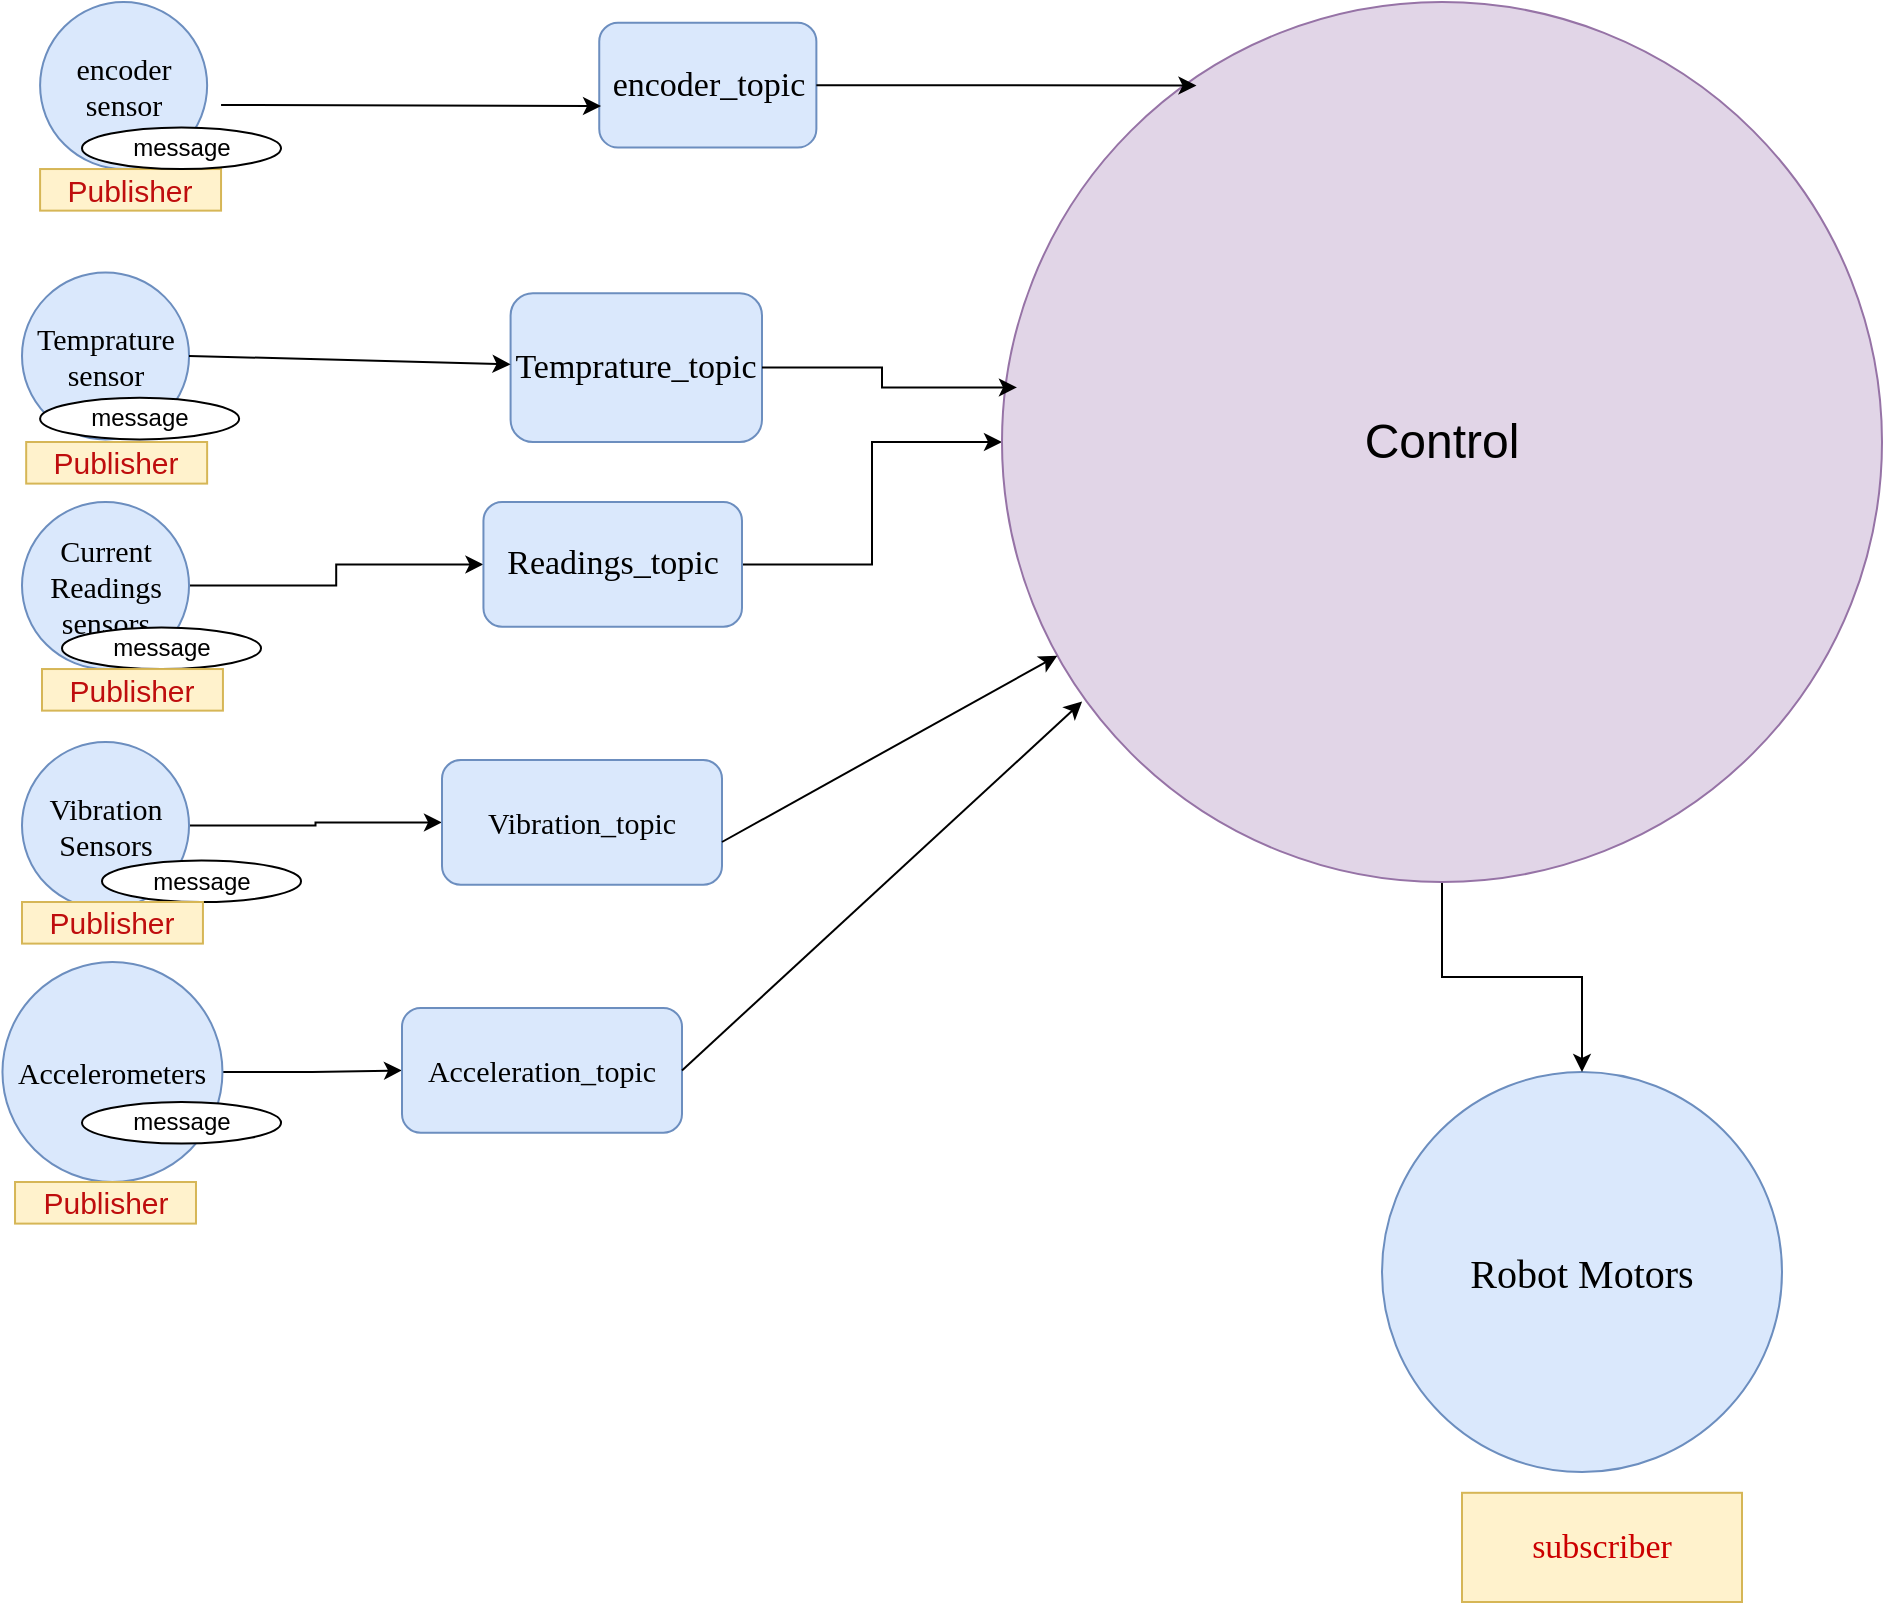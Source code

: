 <mxfile version="24.7.6">
  <diagram id="C5RBs43oDa-KdzZeNtuy" name="Page-1">
    <mxGraphModel dx="2100" dy="1162" grid="1" gridSize="10" guides="1" tooltips="1" connect="1" arrows="1" fold="1" page="1" pageScale="1" pageWidth="827" pageHeight="1169" math="0" shadow="0">
      <root>
        <mxCell id="WIyWlLk6GJQsqaUBKTNV-0" />
        <mxCell id="WIyWlLk6GJQsqaUBKTNV-1" parent="WIyWlLk6GJQsqaUBKTNV-0" />
        <mxCell id="_LUNVOAvk6cnaFEgm021-16" value="Robot Motors" style="ellipse;whiteSpace=wrap;html=1;aspect=fixed;fontFamily=Times New Roman;fontSize=20;fillColor=#dae8fc;strokeColor=#6c8ebf;" parent="WIyWlLk6GJQsqaUBKTNV-1" vertex="1">
          <mxGeometry x="750" y="585" width="200" height="200" as="geometry" />
        </mxCell>
        <mxCell id="_LUNVOAvk6cnaFEgm021-20" value="subscriber" style="rounded=0;whiteSpace=wrap;html=1;fontFamily=Times New Roman;fontSize=17;fillColor=#fff2cc;strokeColor=#d6b656;fontColor=#CC0000;" parent="WIyWlLk6GJQsqaUBKTNV-1" vertex="1">
          <mxGeometry x="790" y="795.4" width="140" height="54.6" as="geometry" />
        </mxCell>
        <mxCell id="uRggoZyK75skg75SPxrR-12" value="" style="group" vertex="1" connectable="0" parent="WIyWlLk6GJQsqaUBKTNV-1">
          <mxGeometry x="70" y="50" width="570" height="260" as="geometry" />
        </mxCell>
        <mxCell id="_LUNVOAvk6cnaFEgm021-1" value="encoder sensor" style="ellipse;whiteSpace=wrap;html=1;aspect=fixed;fontFamily=Times New Roman;fontSize=15;fillColor=#dae8fc;strokeColor=#6c8ebf;" parent="uRggoZyK75skg75SPxrR-12" vertex="1">
          <mxGeometry x="9.048" width="83.516" height="83.516" as="geometry" />
        </mxCell>
        <mxCell id="_LUNVOAvk6cnaFEgm021-3" value="Publisher" style="text;html=1;align=center;verticalAlign=middle;whiteSpace=wrap;rounded=0;fontSize=15;fillColor=#fff2cc;strokeColor=#d6b656;fontColor=#bf0d0d;" parent="uRggoZyK75skg75SPxrR-12" vertex="1">
          <mxGeometry x="9.045" y="83.52" width="90.476" height="20.8" as="geometry" />
        </mxCell>
        <mxCell id="_LUNVOAvk6cnaFEgm021-4" value="message" style="ellipse;whiteSpace=wrap;html=1;" parent="uRggoZyK75skg75SPxrR-12" vertex="1">
          <mxGeometry x="29.995" y="62.72" width="99.524" height="20.8" as="geometry" />
        </mxCell>
        <mxCell id="_LUNVOAvk6cnaFEgm021-7" value="encoder_topic" style="rounded=1;whiteSpace=wrap;html=1;fontFamily=Times New Roman;fontSize=17;fillColor=#dae8fc;strokeColor=#6c8ebf;" parent="uRggoZyK75skg75SPxrR-12" vertex="1">
          <mxGeometry x="288.619" y="10.4" width="108.571" height="62.4" as="geometry" />
        </mxCell>
        <mxCell id="uRggoZyK75skg75SPxrR-0" value="" style="endArrow=classic;html=1;rounded=0;" edge="1" parent="uRggoZyK75skg75SPxrR-12">
          <mxGeometry relative="1" as="geometry">
            <mxPoint x="99.524" y="51.48" as="sourcePoint" />
            <mxPoint x="289.524" y="52" as="targetPoint" />
          </mxGeometry>
        </mxCell>
        <mxCell id="uRggoZyK75skg75SPxrR-5" value="Temprature sensor" style="ellipse;whiteSpace=wrap;html=1;aspect=fixed;fontFamily=Times New Roman;fontSize=15;fillColor=#dae8fc;strokeColor=#6c8ebf;" vertex="1" parent="uRggoZyK75skg75SPxrR-12">
          <mxGeometry y="135.2" width="83.516" height="83.516" as="geometry" />
        </mxCell>
        <mxCell id="uRggoZyK75skg75SPxrR-6" value="message" style="ellipse;whiteSpace=wrap;html=1;" vertex="1" parent="uRggoZyK75skg75SPxrR-12">
          <mxGeometry x="9.044" y="197.92" width="99.524" height="20.8" as="geometry" />
        </mxCell>
        <mxCell id="uRggoZyK75skg75SPxrR-7" value="Publisher" style="text;html=1;align=center;verticalAlign=middle;whiteSpace=wrap;rounded=0;fontSize=15;fillColor=#fff2cc;strokeColor=#d6b656;fontColor=#bf0d0d;" vertex="1" parent="uRggoZyK75skg75SPxrR-12">
          <mxGeometry x="2.09" y="220.0" width="90.476" height="20.8" as="geometry" />
        </mxCell>
        <mxCell id="uRggoZyK75skg75SPxrR-8" value="Temprature_topic" style="rounded=1;whiteSpace=wrap;html=1;fontFamily=Times New Roman;fontSize=17;fillColor=#dae8fc;strokeColor=#6c8ebf;" vertex="1" parent="uRggoZyK75skg75SPxrR-12">
          <mxGeometry x="244.29" y="145.6" width="125.71" height="74.4" as="geometry" />
        </mxCell>
        <mxCell id="uRggoZyK75skg75SPxrR-10" value="" style="endArrow=classic;html=1;rounded=0;exitX=1;exitY=0.5;exitDx=0;exitDy=0;" edge="1" parent="uRggoZyK75skg75SPxrR-12" source="uRggoZyK75skg75SPxrR-5" target="uRggoZyK75skg75SPxrR-8">
          <mxGeometry width="50" height="50" relative="1" as="geometry">
            <mxPoint x="108.571" y="197.6" as="sourcePoint" />
            <mxPoint x="153.81" y="145.6" as="targetPoint" />
          </mxGeometry>
        </mxCell>
        <mxCell id="uRggoZyK75skg75SPxrR-33" style="edgeStyle=orthogonalEdgeStyle;rounded=0;orthogonalLoop=1;jettySize=auto;html=1;exitX=1;exitY=0.5;exitDx=0;exitDy=0;entryX=0;entryY=0.5;entryDx=0;entryDy=0;" edge="1" parent="WIyWlLk6GJQsqaUBKTNV-1" source="uRggoZyK75skg75SPxrR-13" target="uRggoZyK75skg75SPxrR-32">
          <mxGeometry relative="1" as="geometry" />
        </mxCell>
        <mxCell id="uRggoZyK75skg75SPxrR-13" value="Current Readings sensors" style="ellipse;whiteSpace=wrap;html=1;aspect=fixed;fontFamily=Times New Roman;fontSize=15;fillColor=#dae8fc;strokeColor=#6c8ebf;" vertex="1" parent="WIyWlLk6GJQsqaUBKTNV-1">
          <mxGeometry x="70" y="300.0" width="83.516" height="83.516" as="geometry" />
        </mxCell>
        <mxCell id="uRggoZyK75skg75SPxrR-15" value="message" style="ellipse;whiteSpace=wrap;html=1;" vertex="1" parent="WIyWlLk6GJQsqaUBKTNV-1">
          <mxGeometry x="89.995" y="362.72" width="99.524" height="20.8" as="geometry" />
        </mxCell>
        <mxCell id="uRggoZyK75skg75SPxrR-16" value="Publisher" style="text;html=1;align=center;verticalAlign=middle;whiteSpace=wrap;rounded=0;fontSize=15;fillColor=#fff2cc;strokeColor=#d6b656;fontColor=#bf0d0d;" vertex="1" parent="WIyWlLk6GJQsqaUBKTNV-1">
          <mxGeometry x="79.995" y="383.52" width="90.476" height="20.8" as="geometry" />
        </mxCell>
        <mxCell id="uRggoZyK75skg75SPxrR-49" style="edgeStyle=orthogonalEdgeStyle;rounded=0;orthogonalLoop=1;jettySize=auto;html=1;exitX=1;exitY=0.5;exitDx=0;exitDy=0;" edge="1" parent="WIyWlLk6GJQsqaUBKTNV-1" source="uRggoZyK75skg75SPxrR-32" target="uRggoZyK75skg75SPxrR-3">
          <mxGeometry relative="1" as="geometry" />
        </mxCell>
        <mxCell id="uRggoZyK75skg75SPxrR-32" value="Readings_topic" style="rounded=1;whiteSpace=wrap;html=1;fontFamily=Times New Roman;fontSize=17;fillColor=#dae8fc;strokeColor=#6c8ebf;" vertex="1" parent="WIyWlLk6GJQsqaUBKTNV-1">
          <mxGeometry x="300.72" y="300" width="129.28" height="62.4" as="geometry" />
        </mxCell>
        <mxCell id="uRggoZyK75skg75SPxrR-41" style="edgeStyle=orthogonalEdgeStyle;rounded=0;orthogonalLoop=1;jettySize=auto;html=1;exitX=1;exitY=0.5;exitDx=0;exitDy=0;" edge="1" parent="WIyWlLk6GJQsqaUBKTNV-1" source="uRggoZyK75skg75SPxrR-35" target="uRggoZyK75skg75SPxrR-40">
          <mxGeometry relative="1" as="geometry" />
        </mxCell>
        <mxCell id="uRggoZyK75skg75SPxrR-35" value="Vibration Sensors" style="ellipse;whiteSpace=wrap;html=1;aspect=fixed;fontFamily=Times New Roman;fontSize=15;fillColor=#dae8fc;strokeColor=#6c8ebf;" vertex="1" parent="WIyWlLk6GJQsqaUBKTNV-1">
          <mxGeometry x="70" y="420.0" width="83.516" height="83.516" as="geometry" />
        </mxCell>
        <mxCell id="uRggoZyK75skg75SPxrR-63" style="edgeStyle=orthogonalEdgeStyle;rounded=0;orthogonalLoop=1;jettySize=auto;html=1;exitX=0.5;exitY=1;exitDx=0;exitDy=0;entryX=0.5;entryY=0;entryDx=0;entryDy=0;" edge="1" parent="WIyWlLk6GJQsqaUBKTNV-1" source="uRggoZyK75skg75SPxrR-3" target="_LUNVOAvk6cnaFEgm021-16">
          <mxGeometry relative="1" as="geometry" />
        </mxCell>
        <mxCell id="uRggoZyK75skg75SPxrR-3" value="Control" style="ellipse;whiteSpace=wrap;html=1;aspect=fixed;fontSize=24;fillColor=#e1d5e7;strokeColor=#9673a6;" vertex="1" parent="WIyWlLk6GJQsqaUBKTNV-1">
          <mxGeometry x="560" y="50" width="440" height="440" as="geometry" />
        </mxCell>
        <mxCell id="uRggoZyK75skg75SPxrR-37" style="edgeStyle=orthogonalEdgeStyle;rounded=0;orthogonalLoop=1;jettySize=auto;html=1;exitX=1;exitY=0.5;exitDx=0;exitDy=0;entryX=0.221;entryY=0.095;entryDx=0;entryDy=0;entryPerimeter=0;" edge="1" parent="WIyWlLk6GJQsqaUBKTNV-1" source="_LUNVOAvk6cnaFEgm021-7" target="uRggoZyK75skg75SPxrR-3">
          <mxGeometry relative="1" as="geometry" />
        </mxCell>
        <mxCell id="uRggoZyK75skg75SPxrR-38" value="message" style="ellipse;whiteSpace=wrap;html=1;" vertex="1" parent="WIyWlLk6GJQsqaUBKTNV-1">
          <mxGeometry x="109.995" y="479.2" width="99.524" height="20.8" as="geometry" />
        </mxCell>
        <mxCell id="uRggoZyK75skg75SPxrR-39" value="Publisher" style="text;html=1;align=center;verticalAlign=middle;whiteSpace=wrap;rounded=0;fontSize=15;fillColor=#fff2cc;strokeColor=#d6b656;fontColor=#bf0d0d;" vertex="1" parent="WIyWlLk6GJQsqaUBKTNV-1">
          <mxGeometry x="69.995" y="500" width="90.476" height="20.8" as="geometry" />
        </mxCell>
        <mxCell id="uRggoZyK75skg75SPxrR-40" value="Vibration_topic" style="rounded=1;whiteSpace=wrap;html=1;fontFamily=Times New Roman;fontSize=15;fillColor=#dae8fc;strokeColor=#6c8ebf;" vertex="1" parent="WIyWlLk6GJQsqaUBKTNV-1">
          <mxGeometry x="280" y="429" width="140" height="62.4" as="geometry" />
        </mxCell>
        <mxCell id="uRggoZyK75skg75SPxrR-48" style="edgeStyle=orthogonalEdgeStyle;rounded=0;orthogonalLoop=1;jettySize=auto;html=1;exitX=1;exitY=0.5;exitDx=0;exitDy=0;entryX=0.017;entryY=0.438;entryDx=0;entryDy=0;entryPerimeter=0;" edge="1" parent="WIyWlLk6GJQsqaUBKTNV-1" source="uRggoZyK75skg75SPxrR-8" target="uRggoZyK75skg75SPxrR-3">
          <mxGeometry relative="1" as="geometry" />
        </mxCell>
        <mxCell id="uRggoZyK75skg75SPxrR-53" value="" style="endArrow=classic;html=1;rounded=0;" edge="1" parent="WIyWlLk6GJQsqaUBKTNV-1" target="uRggoZyK75skg75SPxrR-3">
          <mxGeometry width="50" height="50" relative="1" as="geometry">
            <mxPoint x="420" y="470" as="sourcePoint" />
            <mxPoint x="470" y="420" as="targetPoint" />
          </mxGeometry>
        </mxCell>
        <mxCell id="uRggoZyK75skg75SPxrR-58" style="edgeStyle=orthogonalEdgeStyle;rounded=0;orthogonalLoop=1;jettySize=auto;html=1;exitX=1;exitY=0.5;exitDx=0;exitDy=0;entryX=0;entryY=0.5;entryDx=0;entryDy=0;" edge="1" parent="WIyWlLk6GJQsqaUBKTNV-1" source="uRggoZyK75skg75SPxrR-54" target="uRggoZyK75skg75SPxrR-57">
          <mxGeometry relative="1" as="geometry" />
        </mxCell>
        <mxCell id="uRggoZyK75skg75SPxrR-54" value="Accelerometers" style="ellipse;whiteSpace=wrap;html=1;aspect=fixed;fontFamily=Times New Roman;fontSize=15;fillColor=#dae8fc;strokeColor=#6c8ebf;" vertex="1" parent="WIyWlLk6GJQsqaUBKTNV-1">
          <mxGeometry x="60.23" y="530" width="110" height="110" as="geometry" />
        </mxCell>
        <mxCell id="uRggoZyK75skg75SPxrR-55" value="message" style="ellipse;whiteSpace=wrap;html=1;" vertex="1" parent="WIyWlLk6GJQsqaUBKTNV-1">
          <mxGeometry x="99.995" y="600" width="99.524" height="20.8" as="geometry" />
        </mxCell>
        <mxCell id="uRggoZyK75skg75SPxrR-56" value="Publisher" style="text;html=1;align=center;verticalAlign=middle;whiteSpace=wrap;rounded=0;fontSize=15;fillColor=#fff2cc;strokeColor=#d6b656;fontColor=#bf0d0d;" vertex="1" parent="WIyWlLk6GJQsqaUBKTNV-1">
          <mxGeometry x="66.515" y="640" width="90.476" height="20.8" as="geometry" />
        </mxCell>
        <mxCell id="uRggoZyK75skg75SPxrR-57" value="Acceleration_topic" style="rounded=1;whiteSpace=wrap;html=1;fontFamily=Times New Roman;fontSize=15;fillColor=#dae8fc;strokeColor=#6c8ebf;" vertex="1" parent="WIyWlLk6GJQsqaUBKTNV-1">
          <mxGeometry x="260" y="553" width="140" height="62.4" as="geometry" />
        </mxCell>
        <mxCell id="uRggoZyK75skg75SPxrR-62" value="" style="endArrow=classic;html=1;rounded=0;exitX=1;exitY=0.5;exitDx=0;exitDy=0;entryX=0.091;entryY=0.795;entryDx=0;entryDy=0;entryPerimeter=0;" edge="1" parent="WIyWlLk6GJQsqaUBKTNV-1" source="uRggoZyK75skg75SPxrR-57" target="uRggoZyK75skg75SPxrR-3">
          <mxGeometry width="50" height="50" relative="1" as="geometry">
            <mxPoint x="450" y="590" as="sourcePoint" />
            <mxPoint x="500" y="540" as="targetPoint" />
          </mxGeometry>
        </mxCell>
      </root>
    </mxGraphModel>
  </diagram>
</mxfile>
